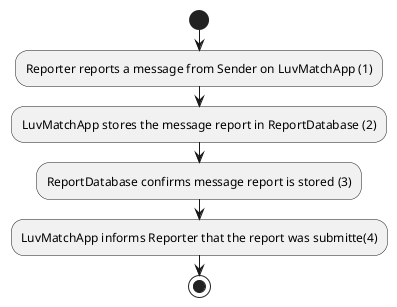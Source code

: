 @startuml

start

:Reporter reports a message from Sender on LuvMatchApp (1);

:LuvMatchApp stores the message report in ReportDatabase (2);

:ReportDatabase confirms message report is stored (3);

:LuvMatchApp informs Reporter that the report was submitte(4);

stop

@enduml
